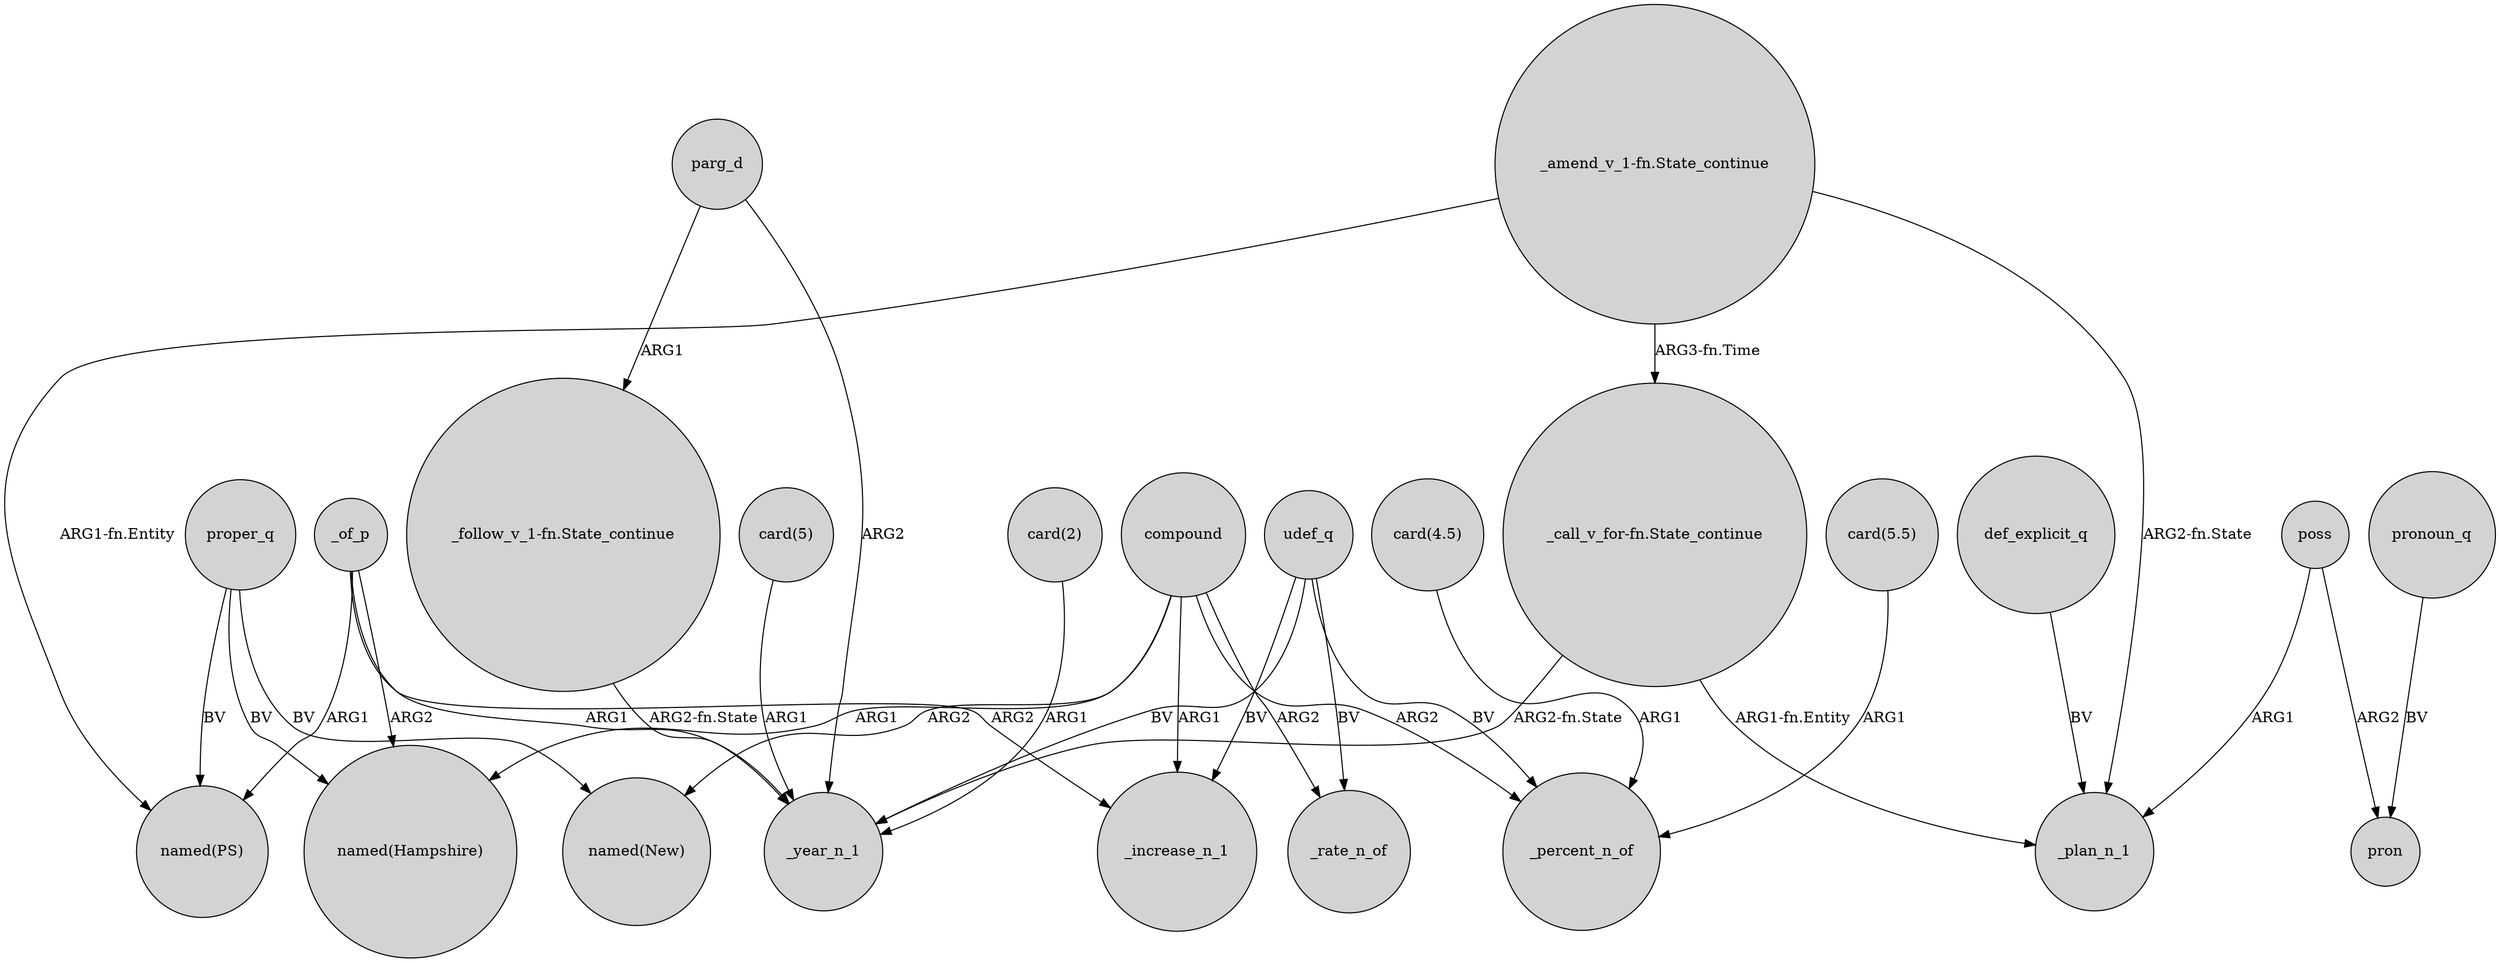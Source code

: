 digraph {
	node [shape=circle style=filled]
	"_amend_v_1-fn.State_continue" -> "named(PS)" [label="ARG1-fn.Entity"]
	"_follow_v_1-fn.State_continue" -> _year_n_1 [label="ARG2-fn.State"]
	compound -> _increase_n_1 [label=ARG1]
	compound -> "named(New)" [label=ARG2]
	def_explicit_q -> _plan_n_1 [label=BV]
	_of_p -> _increase_n_1 [label=ARG2]
	proper_q -> "named(New)" [label=BV]
	_of_p -> "named(Hampshire)" [label=ARG2]
	udef_q -> _increase_n_1 [label=BV]
	udef_q -> _rate_n_of [label=BV]
	proper_q -> "named(Hampshire)" [label=BV]
	"_call_v_for-fn.State_continue" -> _year_n_1 [label="ARG2-fn.State"]
	pronoun_q -> pron [label=BV]
	poss -> pron [label=ARG2]
	compound -> _rate_n_of [label=ARG2]
	compound -> "named(Hampshire)" [label=ARG1]
	poss -> _plan_n_1 [label=ARG1]
	udef_q -> _percent_n_of [label=BV]
	_of_p -> _year_n_1 [label=ARG1]
	"_call_v_for-fn.State_continue" -> _plan_n_1 [label="ARG1-fn.Entity"]
	compound -> _percent_n_of [label=ARG2]
	parg_d -> "_follow_v_1-fn.State_continue" [label=ARG1]
	"_amend_v_1-fn.State_continue" -> "_call_v_for-fn.State_continue" [label="ARG3-fn.Time"]
	"card(5)" -> _year_n_1 [label=ARG1]
	udef_q -> _year_n_1 [label=BV]
	parg_d -> _year_n_1 [label=ARG2]
	"card(2)" -> _year_n_1 [label=ARG1]
	"_amend_v_1-fn.State_continue" -> _plan_n_1 [label="ARG2-fn.State"]
	"card(4.5)" -> _percent_n_of [label=ARG1]
	proper_q -> "named(PS)" [label=BV]
	"card(5.5)" -> _percent_n_of [label=ARG1]
	_of_p -> "named(PS)" [label=ARG1]
}
